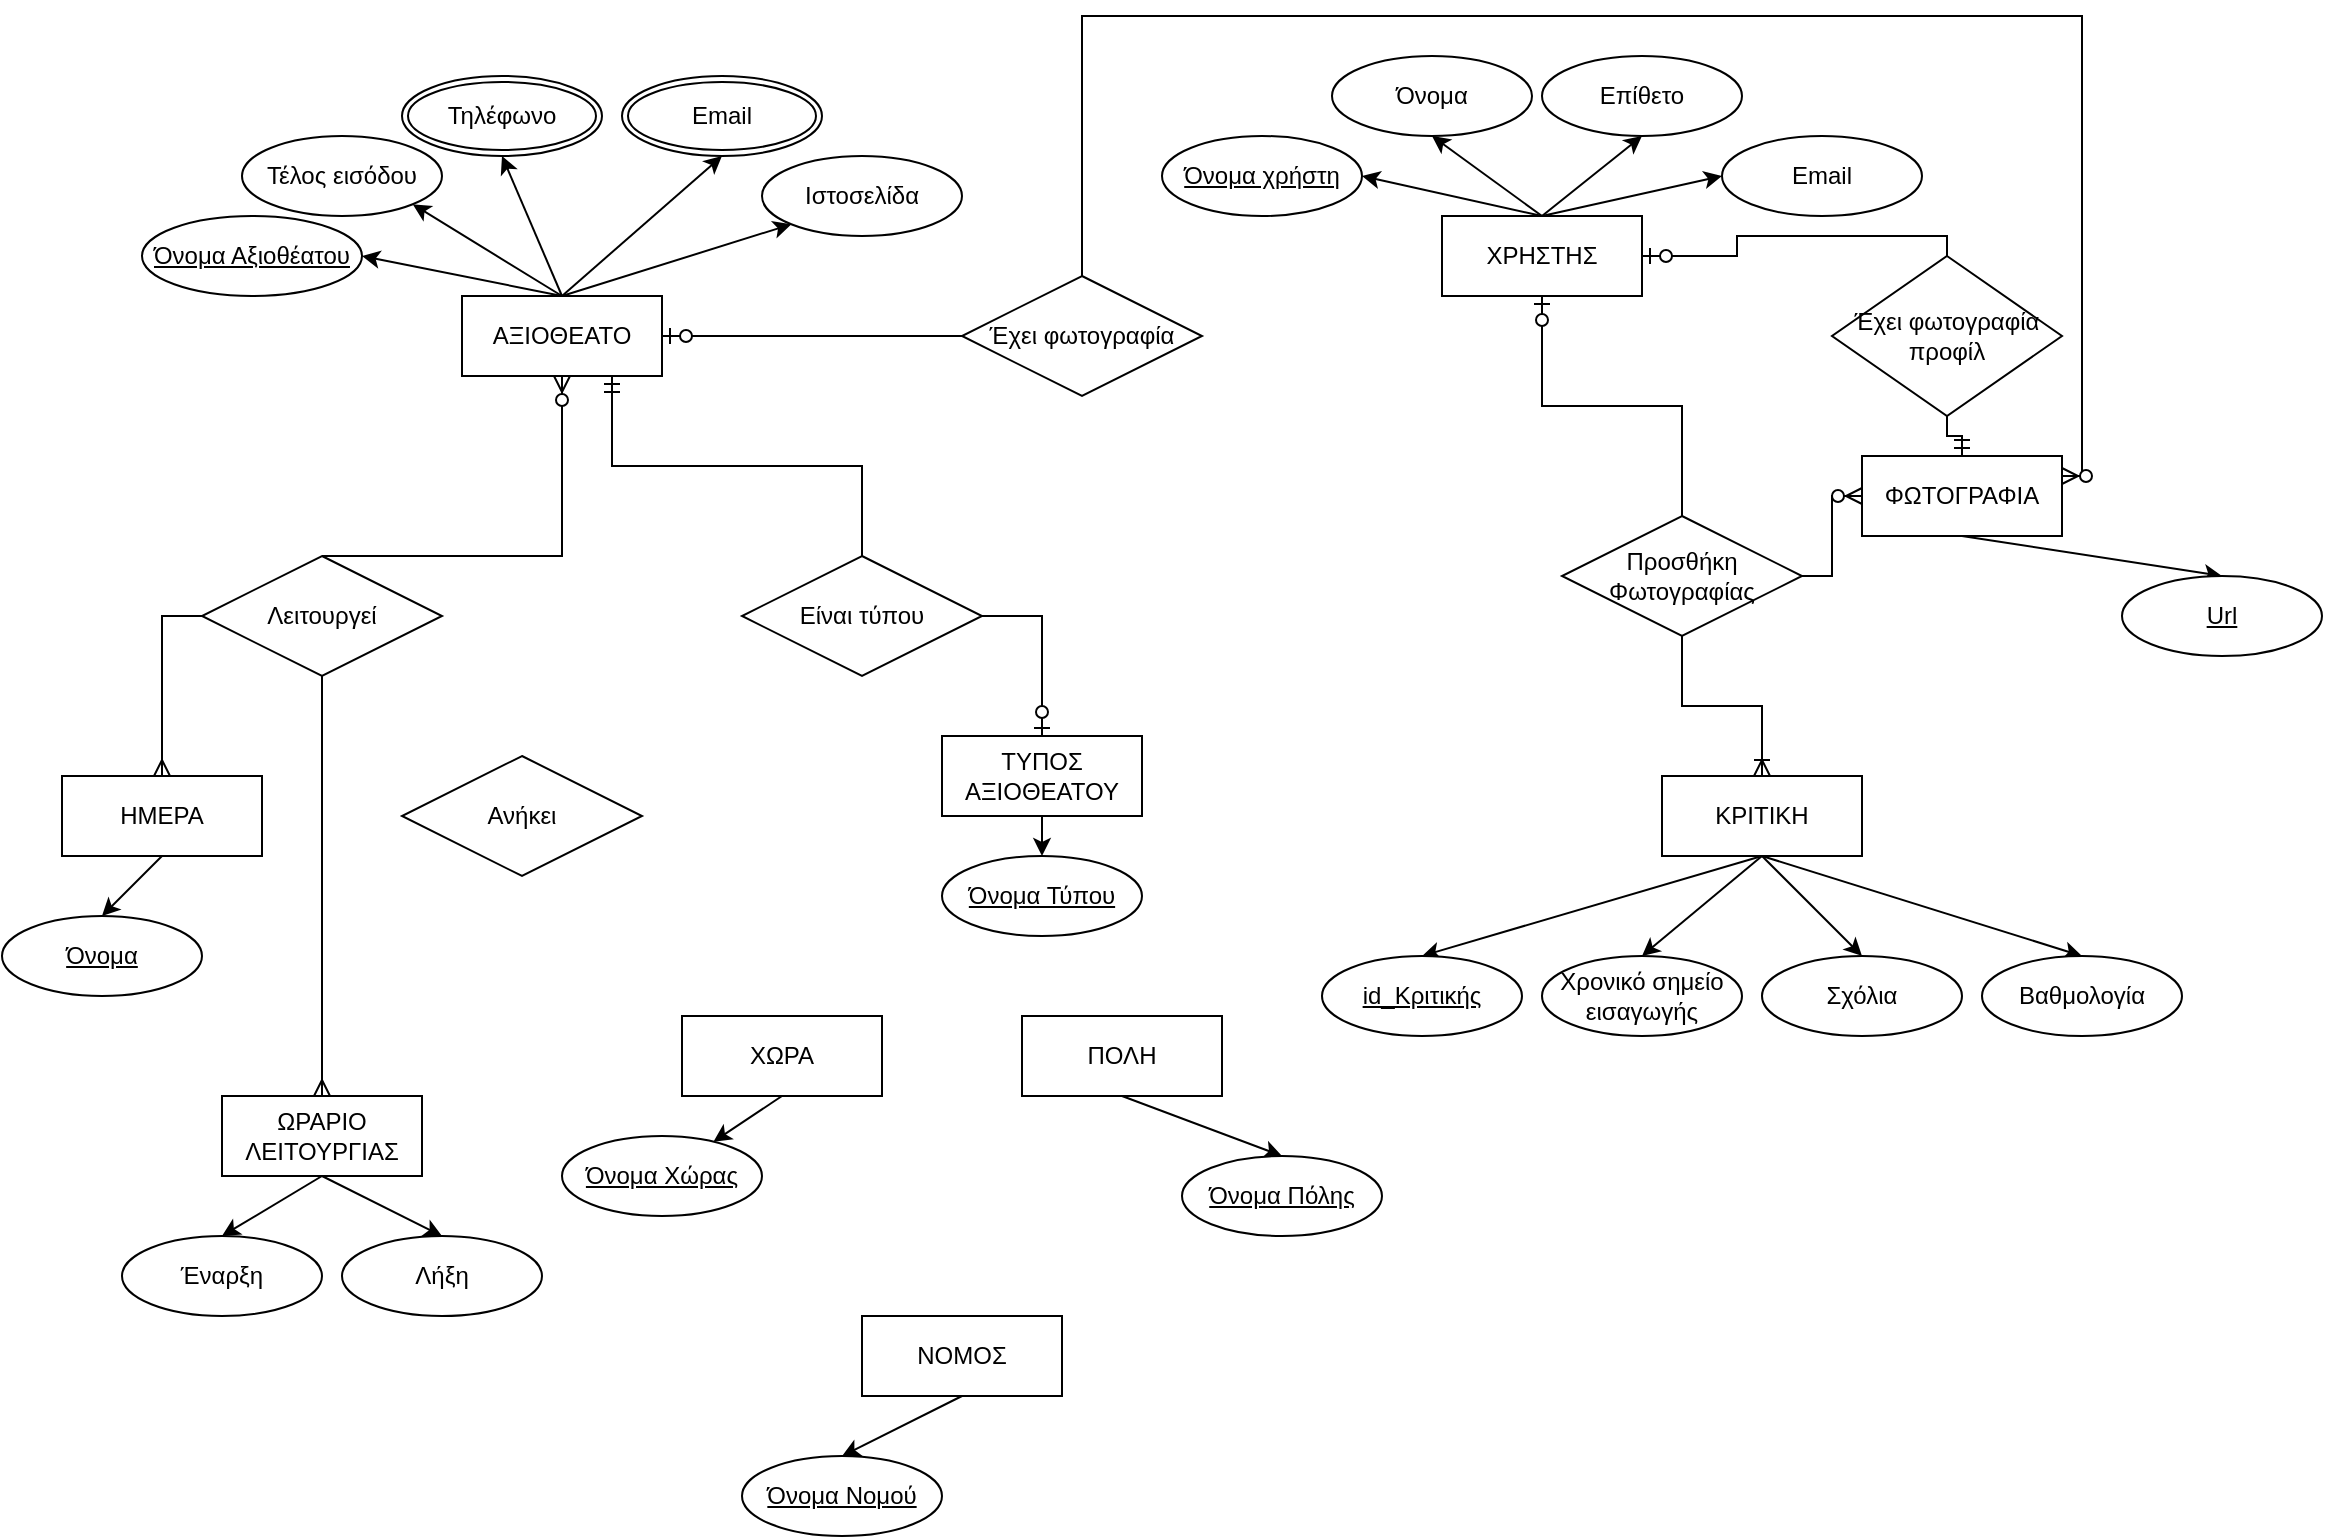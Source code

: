 <mxfile version="22.1.5" type="device">
  <diagram id="R2lEEEUBdFMjLlhIrx00" name="Page-1">
    <mxGraphModel dx="2045" dy="1833" grid="1" gridSize="10" guides="1" tooltips="1" connect="1" arrows="1" fold="1" page="1" pageScale="1" pageWidth="850" pageHeight="1100" math="0" shadow="0" extFonts="Permanent Marker^https://fonts.googleapis.com/css?family=Permanent+Marker">
      <root>
        <mxCell id="0" />
        <mxCell id="1" parent="0" />
        <mxCell id="-mjbvQVLUY0v4dPmMEXj-12" style="rounded=0;orthogonalLoop=1;jettySize=auto;html=1;exitX=0.5;exitY=1;exitDx=0;exitDy=0;entryX=0.5;entryY=0;entryDx=0;entryDy=0;" edge="1" parent="1" source="-mjbvQVLUY0v4dPmMEXj-1" target="-mjbvQVLUY0v4dPmMEXj-11">
          <mxGeometry relative="1" as="geometry" />
        </mxCell>
        <mxCell id="-mjbvQVLUY0v4dPmMEXj-1" value="ΗΜΕΡΑ" style="whiteSpace=wrap;html=1;align=center;" vertex="1" parent="1">
          <mxGeometry x="-260" y="240" width="100" height="40" as="geometry" />
        </mxCell>
        <mxCell id="-mjbvQVLUY0v4dPmMEXj-15" style="rounded=0;orthogonalLoop=1;jettySize=auto;html=1;exitX=0.5;exitY=1;exitDx=0;exitDy=0;entryX=0.5;entryY=0;entryDx=0;entryDy=0;" edge="1" parent="1" source="-mjbvQVLUY0v4dPmMEXj-2" target="-mjbvQVLUY0v4dPmMEXj-13">
          <mxGeometry relative="1" as="geometry" />
        </mxCell>
        <mxCell id="-mjbvQVLUY0v4dPmMEXj-16" style="rounded=0;orthogonalLoop=1;jettySize=auto;html=1;exitX=0.5;exitY=1;exitDx=0;exitDy=0;entryX=0.5;entryY=0;entryDx=0;entryDy=0;" edge="1" parent="1" source="-mjbvQVLUY0v4dPmMEXj-2" target="-mjbvQVLUY0v4dPmMEXj-14">
          <mxGeometry relative="1" as="geometry" />
        </mxCell>
        <mxCell id="-mjbvQVLUY0v4dPmMEXj-2" value="ΩΡΑΡΙΟ ΛΕΙΤΟΥΡΓΙΑΣ" style="whiteSpace=wrap;html=1;align=center;" vertex="1" parent="1">
          <mxGeometry x="-180" y="400" width="100" height="40" as="geometry" />
        </mxCell>
        <mxCell id="-mjbvQVLUY0v4dPmMEXj-18" value="" style="rounded=0;orthogonalLoop=1;jettySize=auto;html=1;entryX=0.5;entryY=0;entryDx=0;entryDy=0;" edge="1" parent="1" source="-mjbvQVLUY0v4dPmMEXj-3" target="-mjbvQVLUY0v4dPmMEXj-17">
          <mxGeometry relative="1" as="geometry" />
        </mxCell>
        <mxCell id="-mjbvQVLUY0v4dPmMEXj-3" value="ΤΥΠΟΣ ΑΞΙΟΘΕΑΤΟΥ" style="whiteSpace=wrap;html=1;align=center;" vertex="1" parent="1">
          <mxGeometry x="180" y="220" width="100" height="40" as="geometry" />
        </mxCell>
        <mxCell id="-mjbvQVLUY0v4dPmMEXj-23" style="rounded=0;orthogonalLoop=1;jettySize=auto;html=1;exitX=0.5;exitY=1;exitDx=0;exitDy=0;entryX=0.5;entryY=0;entryDx=0;entryDy=0;" edge="1" parent="1" source="-mjbvQVLUY0v4dPmMEXj-4" target="-mjbvQVLUY0v4dPmMEXj-22">
          <mxGeometry relative="1" as="geometry" />
        </mxCell>
        <mxCell id="-mjbvQVLUY0v4dPmMEXj-4" value="ΝΟΜΟΣ" style="whiteSpace=wrap;html=1;align=center;" vertex="1" parent="1">
          <mxGeometry x="140" y="510" width="100" height="40" as="geometry" />
        </mxCell>
        <mxCell id="-mjbvQVLUY0v4dPmMEXj-24" style="rounded=0;orthogonalLoop=1;jettySize=auto;html=1;exitX=0.5;exitY=1;exitDx=0;exitDy=0;" edge="1" parent="1" source="-mjbvQVLUY0v4dPmMEXj-5" target="-mjbvQVLUY0v4dPmMEXj-21">
          <mxGeometry relative="1" as="geometry" />
        </mxCell>
        <mxCell id="-mjbvQVLUY0v4dPmMEXj-5" value="ΧΩΡΑ" style="whiteSpace=wrap;html=1;align=center;" vertex="1" parent="1">
          <mxGeometry x="50" y="360" width="100" height="40" as="geometry" />
        </mxCell>
        <mxCell id="-mjbvQVLUY0v4dPmMEXj-25" style="rounded=0;orthogonalLoop=1;jettySize=auto;html=1;exitX=0.5;exitY=1;exitDx=0;exitDy=0;entryX=0.5;entryY=0;entryDx=0;entryDy=0;" edge="1" parent="1" source="-mjbvQVLUY0v4dPmMEXj-6" target="-mjbvQVLUY0v4dPmMEXj-20">
          <mxGeometry relative="1" as="geometry" />
        </mxCell>
        <mxCell id="-mjbvQVLUY0v4dPmMEXj-6" value="ΠΟΛΗ" style="whiteSpace=wrap;html=1;align=center;" vertex="1" parent="1">
          <mxGeometry x="220" y="360" width="100" height="40" as="geometry" />
        </mxCell>
        <mxCell id="-mjbvQVLUY0v4dPmMEXj-26" style="rounded=0;orthogonalLoop=1;jettySize=auto;html=1;exitX=0.5;exitY=1;exitDx=0;exitDy=0;entryX=0.5;entryY=0;entryDx=0;entryDy=0;" edge="1" parent="1" source="-mjbvQVLUY0v4dPmMEXj-7" target="-mjbvQVLUY0v4dPmMEXj-19">
          <mxGeometry relative="1" as="geometry" />
        </mxCell>
        <mxCell id="-mjbvQVLUY0v4dPmMEXj-28" style="rounded=0;orthogonalLoop=1;jettySize=auto;html=1;exitX=0.5;exitY=1;exitDx=0;exitDy=0;entryX=0.5;entryY=0;entryDx=0;entryDy=0;" edge="1" parent="1" source="-mjbvQVLUY0v4dPmMEXj-7" target="-mjbvQVLUY0v4dPmMEXj-29">
          <mxGeometry relative="1" as="geometry">
            <mxPoint x="535" y="330" as="targetPoint" />
          </mxGeometry>
        </mxCell>
        <mxCell id="-mjbvQVLUY0v4dPmMEXj-32" style="rounded=0;orthogonalLoop=1;jettySize=auto;html=1;exitX=0.5;exitY=1;exitDx=0;exitDy=0;entryX=0.5;entryY=0;entryDx=0;entryDy=0;" edge="1" parent="1" source="-mjbvQVLUY0v4dPmMEXj-7" target="-mjbvQVLUY0v4dPmMEXj-30">
          <mxGeometry relative="1" as="geometry" />
        </mxCell>
        <mxCell id="-mjbvQVLUY0v4dPmMEXj-33" style="rounded=0;orthogonalLoop=1;jettySize=auto;html=1;exitX=0.5;exitY=1;exitDx=0;exitDy=0;entryX=0.5;entryY=0;entryDx=0;entryDy=0;" edge="1" parent="1" source="-mjbvQVLUY0v4dPmMEXj-7" target="-mjbvQVLUY0v4dPmMEXj-31">
          <mxGeometry relative="1" as="geometry" />
        </mxCell>
        <mxCell id="-mjbvQVLUY0v4dPmMEXj-7" value="ΚΡΙΤΙΚΗ" style="whiteSpace=wrap;html=1;align=center;" vertex="1" parent="1">
          <mxGeometry x="540" y="240" width="100" height="40" as="geometry" />
        </mxCell>
        <mxCell id="-mjbvQVLUY0v4dPmMEXj-38" style="rounded=0;orthogonalLoop=1;jettySize=auto;html=1;exitX=0.5;exitY=0;exitDx=0;exitDy=0;entryX=1;entryY=0.5;entryDx=0;entryDy=0;" edge="1" parent="1" source="-mjbvQVLUY0v4dPmMEXj-8" target="-mjbvQVLUY0v4dPmMEXj-34">
          <mxGeometry relative="1" as="geometry" />
        </mxCell>
        <mxCell id="-mjbvQVLUY0v4dPmMEXj-39" style="rounded=0;orthogonalLoop=1;jettySize=auto;html=1;exitX=0.5;exitY=0;exitDx=0;exitDy=0;entryX=0.5;entryY=1;entryDx=0;entryDy=0;" edge="1" parent="1" source="-mjbvQVLUY0v4dPmMEXj-8" target="-mjbvQVLUY0v4dPmMEXj-36">
          <mxGeometry relative="1" as="geometry" />
        </mxCell>
        <mxCell id="-mjbvQVLUY0v4dPmMEXj-40" style="rounded=0;orthogonalLoop=1;jettySize=auto;html=1;exitX=0.5;exitY=0;exitDx=0;exitDy=0;entryX=0.5;entryY=1;entryDx=0;entryDy=0;" edge="1" parent="1" source="-mjbvQVLUY0v4dPmMEXj-8" target="-mjbvQVLUY0v4dPmMEXj-35">
          <mxGeometry relative="1" as="geometry" />
        </mxCell>
        <mxCell id="-mjbvQVLUY0v4dPmMEXj-41" style="rounded=0;orthogonalLoop=1;jettySize=auto;html=1;exitX=0.5;exitY=0;exitDx=0;exitDy=0;entryX=0;entryY=0.5;entryDx=0;entryDy=0;" edge="1" parent="1" source="-mjbvQVLUY0v4dPmMEXj-8" target="-mjbvQVLUY0v4dPmMEXj-37">
          <mxGeometry relative="1" as="geometry" />
        </mxCell>
        <mxCell id="-mjbvQVLUY0v4dPmMEXj-8" value="ΧΡΗΣΤΗΣ" style="whiteSpace=wrap;html=1;align=center;" vertex="1" parent="1">
          <mxGeometry x="430" y="-40" width="100" height="40" as="geometry" />
        </mxCell>
        <mxCell id="-mjbvQVLUY0v4dPmMEXj-43" style="rounded=0;orthogonalLoop=1;jettySize=auto;html=1;exitX=0.5;exitY=1;exitDx=0;exitDy=0;entryX=0.5;entryY=0;entryDx=0;entryDy=0;" edge="1" parent="1" source="-mjbvQVLUY0v4dPmMEXj-9" target="-mjbvQVLUY0v4dPmMEXj-42">
          <mxGeometry relative="1" as="geometry" />
        </mxCell>
        <mxCell id="-mjbvQVLUY0v4dPmMEXj-9" value="ΦΩΤΟΓΡΑΦΙΑ" style="whiteSpace=wrap;html=1;align=center;" vertex="1" parent="1">
          <mxGeometry x="640" y="80" width="100" height="40" as="geometry" />
        </mxCell>
        <mxCell id="-mjbvQVLUY0v4dPmMEXj-46" style="rounded=0;orthogonalLoop=1;jettySize=auto;html=1;exitX=0.5;exitY=0;exitDx=0;exitDy=0;entryX=1;entryY=0.5;entryDx=0;entryDy=0;" edge="1" parent="1" source="-mjbvQVLUY0v4dPmMEXj-10" target="-mjbvQVLUY0v4dPmMEXj-45">
          <mxGeometry relative="1" as="geometry" />
        </mxCell>
        <mxCell id="-mjbvQVLUY0v4dPmMEXj-48" style="rounded=0;orthogonalLoop=1;jettySize=auto;html=1;exitX=0.5;exitY=0;exitDx=0;exitDy=0;entryX=1;entryY=1;entryDx=0;entryDy=0;" edge="1" parent="1" source="-mjbvQVLUY0v4dPmMEXj-10" target="-mjbvQVLUY0v4dPmMEXj-47">
          <mxGeometry relative="1" as="geometry" />
        </mxCell>
        <mxCell id="-mjbvQVLUY0v4dPmMEXj-52" style="rounded=0;orthogonalLoop=1;jettySize=auto;html=1;exitX=0.5;exitY=0;exitDx=0;exitDy=0;entryX=0.5;entryY=1;entryDx=0;entryDy=0;" edge="1" parent="1" source="-mjbvQVLUY0v4dPmMEXj-10" target="-mjbvQVLUY0v4dPmMEXj-50">
          <mxGeometry relative="1" as="geometry" />
        </mxCell>
        <mxCell id="-mjbvQVLUY0v4dPmMEXj-54" style="rounded=0;orthogonalLoop=1;jettySize=auto;html=1;exitX=0.5;exitY=0;exitDx=0;exitDy=0;entryX=0.5;entryY=1;entryDx=0;entryDy=0;" edge="1" parent="1" source="-mjbvQVLUY0v4dPmMEXj-10" target="-mjbvQVLUY0v4dPmMEXj-53">
          <mxGeometry relative="1" as="geometry" />
        </mxCell>
        <mxCell id="-mjbvQVLUY0v4dPmMEXj-57" style="rounded=0;orthogonalLoop=1;jettySize=auto;html=1;exitX=0.5;exitY=0;exitDx=0;exitDy=0;entryX=0;entryY=1;entryDx=0;entryDy=0;" edge="1" parent="1" source="-mjbvQVLUY0v4dPmMEXj-10" target="-mjbvQVLUY0v4dPmMEXj-55">
          <mxGeometry relative="1" as="geometry" />
        </mxCell>
        <mxCell id="-mjbvQVLUY0v4dPmMEXj-10" value="ΑΞΙΟΘΕΑΤΟ" style="whiteSpace=wrap;html=1;align=center;" vertex="1" parent="1">
          <mxGeometry x="-60" width="100" height="40" as="geometry" />
        </mxCell>
        <mxCell id="-mjbvQVLUY0v4dPmMEXj-11" value="Όνομα" style="ellipse;whiteSpace=wrap;html=1;align=center;fontStyle=4;" vertex="1" parent="1">
          <mxGeometry x="-290" y="310" width="100" height="40" as="geometry" />
        </mxCell>
        <mxCell id="-mjbvQVLUY0v4dPmMEXj-13" value="Έναρξη" style="ellipse;whiteSpace=wrap;html=1;align=center;" vertex="1" parent="1">
          <mxGeometry x="-230" y="470" width="100" height="40" as="geometry" />
        </mxCell>
        <mxCell id="-mjbvQVLUY0v4dPmMEXj-14" value="Λήξη" style="ellipse;whiteSpace=wrap;html=1;align=center;" vertex="1" parent="1">
          <mxGeometry x="-120" y="470" width="100" height="40" as="geometry" />
        </mxCell>
        <mxCell id="-mjbvQVLUY0v4dPmMEXj-17" value="Όνομα Τύπου" style="ellipse;whiteSpace=wrap;html=1;align=center;fontStyle=4;" vertex="1" parent="1">
          <mxGeometry x="180" y="280" width="100" height="40" as="geometry" />
        </mxCell>
        <mxCell id="-mjbvQVLUY0v4dPmMEXj-19" value="id_Κριτικής" style="ellipse;whiteSpace=wrap;html=1;align=center;fontStyle=4;" vertex="1" parent="1">
          <mxGeometry x="370" y="330" width="100" height="40" as="geometry" />
        </mxCell>
        <mxCell id="-mjbvQVLUY0v4dPmMEXj-20" value="Όνομα Πόλης" style="ellipse;whiteSpace=wrap;html=1;align=center;fontStyle=4;" vertex="1" parent="1">
          <mxGeometry x="300" y="430" width="100" height="40" as="geometry" />
        </mxCell>
        <mxCell id="-mjbvQVLUY0v4dPmMEXj-21" value="Όνομα Χώρας" style="ellipse;whiteSpace=wrap;html=1;align=center;fontStyle=4;" vertex="1" parent="1">
          <mxGeometry x="-10" y="420" width="100" height="40" as="geometry" />
        </mxCell>
        <mxCell id="-mjbvQVLUY0v4dPmMEXj-22" value="Όνομα Νομού" style="ellipse;whiteSpace=wrap;html=1;align=center;fontStyle=4;" vertex="1" parent="1">
          <mxGeometry x="80" y="580" width="100" height="40" as="geometry" />
        </mxCell>
        <mxCell id="-mjbvQVLUY0v4dPmMEXj-29" value="Χρονικό σημείο εισαγωγής" style="ellipse;whiteSpace=wrap;html=1;align=center;" vertex="1" parent="1">
          <mxGeometry x="480" y="330" width="100" height="40" as="geometry" />
        </mxCell>
        <mxCell id="-mjbvQVLUY0v4dPmMEXj-30" value="Σχόλια" style="ellipse;whiteSpace=wrap;html=1;align=center;" vertex="1" parent="1">
          <mxGeometry x="590" y="330" width="100" height="40" as="geometry" />
        </mxCell>
        <mxCell id="-mjbvQVLUY0v4dPmMEXj-31" value="Βαθμολογία" style="ellipse;whiteSpace=wrap;html=1;align=center;" vertex="1" parent="1">
          <mxGeometry x="700" y="330" width="100" height="40" as="geometry" />
        </mxCell>
        <mxCell id="-mjbvQVLUY0v4dPmMEXj-34" value="Όνομα χρήστη" style="ellipse;whiteSpace=wrap;html=1;align=center;fontStyle=4;" vertex="1" parent="1">
          <mxGeometry x="290" y="-80" width="100" height="40" as="geometry" />
        </mxCell>
        <mxCell id="-mjbvQVLUY0v4dPmMEXj-35" value="Επίθετο" style="ellipse;whiteSpace=wrap;html=1;align=center;" vertex="1" parent="1">
          <mxGeometry x="480" y="-120" width="100" height="40" as="geometry" />
        </mxCell>
        <mxCell id="-mjbvQVLUY0v4dPmMEXj-36" value="Όνομα" style="ellipse;whiteSpace=wrap;html=1;align=center;" vertex="1" parent="1">
          <mxGeometry x="375" y="-120" width="100" height="40" as="geometry" />
        </mxCell>
        <mxCell id="-mjbvQVLUY0v4dPmMEXj-37" value="Email" style="ellipse;whiteSpace=wrap;html=1;align=center;" vertex="1" parent="1">
          <mxGeometry x="570" y="-80" width="100" height="40" as="geometry" />
        </mxCell>
        <mxCell id="-mjbvQVLUY0v4dPmMEXj-42" value="Url" style="ellipse;whiteSpace=wrap;html=1;align=center;fontStyle=4;" vertex="1" parent="1">
          <mxGeometry x="770" y="140" width="100" height="40" as="geometry" />
        </mxCell>
        <mxCell id="-mjbvQVLUY0v4dPmMEXj-44" value="Έχει φωτογραφία προφίλ" style="shape=rhombus;perimeter=rhombusPerimeter;whiteSpace=wrap;html=1;align=center;" vertex="1" parent="1">
          <mxGeometry x="625" y="-20" width="115" height="80" as="geometry" />
        </mxCell>
        <mxCell id="-mjbvQVLUY0v4dPmMEXj-45" value="Όνομα Αξιοθέατου" style="ellipse;whiteSpace=wrap;html=1;align=center;fontStyle=4;" vertex="1" parent="1">
          <mxGeometry x="-220" y="-40" width="110" height="40" as="geometry" />
        </mxCell>
        <mxCell id="-mjbvQVLUY0v4dPmMEXj-47" value="Τέλος εισόδου" style="ellipse;whiteSpace=wrap;html=1;align=center;" vertex="1" parent="1">
          <mxGeometry x="-170" y="-80" width="100" height="40" as="geometry" />
        </mxCell>
        <mxCell id="-mjbvQVLUY0v4dPmMEXj-50" value="Τηλέφωνο" style="ellipse;shape=doubleEllipse;margin=3;whiteSpace=wrap;html=1;align=center;" vertex="1" parent="1">
          <mxGeometry x="-90" y="-110" width="100" height="40" as="geometry" />
        </mxCell>
        <mxCell id="-mjbvQVLUY0v4dPmMEXj-53" value="Email" style="ellipse;shape=doubleEllipse;margin=3;whiteSpace=wrap;html=1;align=center;" vertex="1" parent="1">
          <mxGeometry x="20" y="-110" width="100" height="40" as="geometry" />
        </mxCell>
        <mxCell id="-mjbvQVLUY0v4dPmMEXj-55" value="Ιστοσελίδα" style="ellipse;whiteSpace=wrap;html=1;align=center;" vertex="1" parent="1">
          <mxGeometry x="90" y="-70" width="100" height="40" as="geometry" />
        </mxCell>
        <mxCell id="-mjbvQVLUY0v4dPmMEXj-58" value="Λειτουργεί" style="shape=rhombus;perimeter=rhombusPerimeter;whiteSpace=wrap;html=1;align=center;" vertex="1" parent="1">
          <mxGeometry x="-190" y="130" width="120" height="60" as="geometry" />
        </mxCell>
        <mxCell id="-mjbvQVLUY0v4dPmMEXj-62" value="Είναι τύπου" style="shape=rhombus;perimeter=rhombusPerimeter;whiteSpace=wrap;html=1;align=center;" vertex="1" parent="1">
          <mxGeometry x="80" y="130" width="120" height="60" as="geometry" />
        </mxCell>
        <mxCell id="-mjbvQVLUY0v4dPmMEXj-63" value="Προσθήκη Φωτογραφίας" style="shape=rhombus;perimeter=rhombusPerimeter;whiteSpace=wrap;html=1;align=center;" vertex="1" parent="1">
          <mxGeometry x="490" y="110" width="120" height="60" as="geometry" />
        </mxCell>
        <mxCell id="-mjbvQVLUY0v4dPmMEXj-64" value="Έχει φωτογραφία" style="shape=rhombus;perimeter=rhombusPerimeter;whiteSpace=wrap;html=1;align=center;" vertex="1" parent="1">
          <mxGeometry x="190" y="-10" width="120" height="60" as="geometry" />
        </mxCell>
        <mxCell id="-mjbvQVLUY0v4dPmMEXj-65" value="Ανήκει" style="shape=rhombus;perimeter=rhombusPerimeter;whiteSpace=wrap;html=1;align=center;" vertex="1" parent="1">
          <mxGeometry x="-90" y="230" width="120" height="60" as="geometry" />
        </mxCell>
        <mxCell id="-mjbvQVLUY0v4dPmMEXj-66" value="" style="fontSize=12;html=1;endArrow=ERzeroToMany;endFill=1;rounded=0;entryX=0.5;entryY=1;entryDx=0;entryDy=0;exitX=0.5;exitY=0;exitDx=0;exitDy=0;" edge="1" parent="1" source="-mjbvQVLUY0v4dPmMEXj-58" target="-mjbvQVLUY0v4dPmMEXj-10">
          <mxGeometry width="100" height="100" relative="1" as="geometry">
            <mxPoint x="-70" y="200" as="sourcePoint" />
            <mxPoint x="30" y="100" as="targetPoint" />
            <Array as="points">
              <mxPoint x="-10" y="130" />
            </Array>
          </mxGeometry>
        </mxCell>
        <mxCell id="-mjbvQVLUY0v4dPmMEXj-69" value="" style="fontSize=12;html=1;endArrow=ERmany;rounded=0;entryX=0.5;entryY=0;entryDx=0;entryDy=0;exitX=0;exitY=0.5;exitDx=0;exitDy=0;edgeStyle=orthogonalEdgeStyle;" edge="1" parent="1" source="-mjbvQVLUY0v4dPmMEXj-58" target="-mjbvQVLUY0v4dPmMEXj-1">
          <mxGeometry width="100" height="100" relative="1" as="geometry">
            <mxPoint x="350" y="300" as="sourcePoint" />
            <mxPoint x="450" y="200" as="targetPoint" />
          </mxGeometry>
        </mxCell>
        <mxCell id="-mjbvQVLUY0v4dPmMEXj-70" value="" style="fontSize=12;html=1;endArrow=ERmany;rounded=0;entryX=0.5;entryY=0;entryDx=0;entryDy=0;exitX=0.5;exitY=1;exitDx=0;exitDy=0;" edge="1" parent="1" source="-mjbvQVLUY0v4dPmMEXj-58" target="-mjbvQVLUY0v4dPmMEXj-2">
          <mxGeometry width="100" height="100" relative="1" as="geometry">
            <mxPoint x="-180" y="170" as="sourcePoint" />
            <mxPoint x="-200" y="250" as="targetPoint" />
          </mxGeometry>
        </mxCell>
        <mxCell id="-mjbvQVLUY0v4dPmMEXj-72" value="" style="edgeStyle=orthogonalEdgeStyle;fontSize=12;html=1;endArrow=ERzeroToMany;endFill=1;rounded=0;entryX=0;entryY=0.5;entryDx=0;entryDy=0;exitX=1;exitY=0.5;exitDx=0;exitDy=0;" edge="1" parent="1" source="-mjbvQVLUY0v4dPmMEXj-63" target="-mjbvQVLUY0v4dPmMEXj-9">
          <mxGeometry width="100" height="100" relative="1" as="geometry">
            <mxPoint x="380" y="150" as="sourcePoint" />
            <mxPoint x="600" y="250" as="targetPoint" />
          </mxGeometry>
        </mxCell>
        <mxCell id="-mjbvQVLUY0v4dPmMEXj-75" value="" style="edgeStyle=orthogonalEdgeStyle;fontSize=12;html=1;endArrow=ERoneToMany;rounded=0;entryX=0.5;entryY=0;entryDx=0;entryDy=0;exitX=0.5;exitY=1;exitDx=0;exitDy=0;" edge="1" parent="1" source="-mjbvQVLUY0v4dPmMEXj-63" target="-mjbvQVLUY0v4dPmMEXj-7">
          <mxGeometry width="100" height="100" relative="1" as="geometry">
            <mxPoint x="370" y="140" as="sourcePoint" />
            <mxPoint x="470" y="40" as="targetPoint" />
          </mxGeometry>
        </mxCell>
        <mxCell id="-mjbvQVLUY0v4dPmMEXj-77" value="" style="edgeStyle=orthogonalEdgeStyle;fontSize=12;html=1;endArrow=ERzeroToOne;endFill=1;rounded=0;entryX=0.5;entryY=1;entryDx=0;entryDy=0;exitX=0.5;exitY=0;exitDx=0;exitDy=0;" edge="1" parent="1" source="-mjbvQVLUY0v4dPmMEXj-63" target="-mjbvQVLUY0v4dPmMEXj-8">
          <mxGeometry width="100" height="100" relative="1" as="geometry">
            <mxPoint x="370" y="140" as="sourcePoint" />
            <mxPoint x="470" y="40" as="targetPoint" />
          </mxGeometry>
        </mxCell>
        <mxCell id="-mjbvQVLUY0v4dPmMEXj-78" value="" style="edgeStyle=orthogonalEdgeStyle;fontSize=12;html=1;endArrow=ERzeroToOne;endFill=1;rounded=0;entryX=1;entryY=0.5;entryDx=0;entryDy=0;exitX=0.5;exitY=0;exitDx=0;exitDy=0;" edge="1" parent="1" source="-mjbvQVLUY0v4dPmMEXj-44" target="-mjbvQVLUY0v4dPmMEXj-8">
          <mxGeometry width="100" height="100" relative="1" as="geometry">
            <mxPoint x="560" y="120" as="sourcePoint" />
            <mxPoint x="490" y="10" as="targetPoint" />
          </mxGeometry>
        </mxCell>
        <mxCell id="-mjbvQVLUY0v4dPmMEXj-79" value="" style="edgeStyle=orthogonalEdgeStyle;fontSize=12;html=1;endArrow=ERmandOne;rounded=0;entryX=0.5;entryY=0;entryDx=0;entryDy=0;exitX=0.5;exitY=1;exitDx=0;exitDy=0;" edge="1" parent="1" source="-mjbvQVLUY0v4dPmMEXj-44" target="-mjbvQVLUY0v4dPmMEXj-9">
          <mxGeometry width="100" height="100" relative="1" as="geometry">
            <mxPoint x="370" y="140" as="sourcePoint" />
            <mxPoint x="470" y="40" as="targetPoint" />
          </mxGeometry>
        </mxCell>
        <mxCell id="-mjbvQVLUY0v4dPmMEXj-80" value="" style="edgeStyle=orthogonalEdgeStyle;fontSize=12;html=1;endArrow=ERzeroToOne;endFill=1;rounded=0;entryX=1;entryY=0.5;entryDx=0;entryDy=0;exitX=0;exitY=0.5;exitDx=0;exitDy=0;" edge="1" parent="1" source="-mjbvQVLUY0v4dPmMEXj-64" target="-mjbvQVLUY0v4dPmMEXj-10">
          <mxGeometry width="100" height="100" relative="1" as="geometry">
            <mxPoint x="560" y="120" as="sourcePoint" />
            <mxPoint x="490" y="10" as="targetPoint" />
          </mxGeometry>
        </mxCell>
        <mxCell id="-mjbvQVLUY0v4dPmMEXj-81" value="" style="edgeStyle=orthogonalEdgeStyle;fontSize=12;html=1;endArrow=ERzeroToMany;endFill=1;rounded=0;entryX=1;entryY=0.25;entryDx=0;entryDy=0;exitX=0.5;exitY=0;exitDx=0;exitDy=0;" edge="1" parent="1" source="-mjbvQVLUY0v4dPmMEXj-64" target="-mjbvQVLUY0v4dPmMEXj-9">
          <mxGeometry width="100" height="100" relative="1" as="geometry">
            <mxPoint x="370" y="140" as="sourcePoint" />
            <mxPoint x="470" y="40" as="targetPoint" />
            <Array as="points">
              <mxPoint x="250" y="-140" />
              <mxPoint x="750" y="-140" />
              <mxPoint x="750" y="90" />
            </Array>
          </mxGeometry>
        </mxCell>
        <mxCell id="-mjbvQVLUY0v4dPmMEXj-82" value="" style="edgeStyle=orthogonalEdgeStyle;fontSize=12;html=1;endArrow=ERmandOne;rounded=0;entryX=0.75;entryY=1;entryDx=0;entryDy=0;exitX=0.5;exitY=0;exitDx=0;exitDy=0;" edge="1" parent="1" source="-mjbvQVLUY0v4dPmMEXj-62" target="-mjbvQVLUY0v4dPmMEXj-10">
          <mxGeometry width="100" height="100" relative="1" as="geometry">
            <mxPoint x="370" y="140" as="sourcePoint" />
            <mxPoint x="470" y="40" as="targetPoint" />
          </mxGeometry>
        </mxCell>
        <mxCell id="-mjbvQVLUY0v4dPmMEXj-83" value="" style="edgeStyle=orthogonalEdgeStyle;fontSize=12;html=1;endArrow=ERzeroToOne;endFill=1;rounded=0;entryX=0.5;entryY=0;entryDx=0;entryDy=0;exitX=1;exitY=0.5;exitDx=0;exitDy=0;" edge="1" parent="1" source="-mjbvQVLUY0v4dPmMEXj-62" target="-mjbvQVLUY0v4dPmMEXj-3">
          <mxGeometry width="100" height="100" relative="1" as="geometry">
            <mxPoint x="370" y="140" as="sourcePoint" />
            <mxPoint x="470" y="40" as="targetPoint" />
          </mxGeometry>
        </mxCell>
      </root>
    </mxGraphModel>
  </diagram>
</mxfile>
